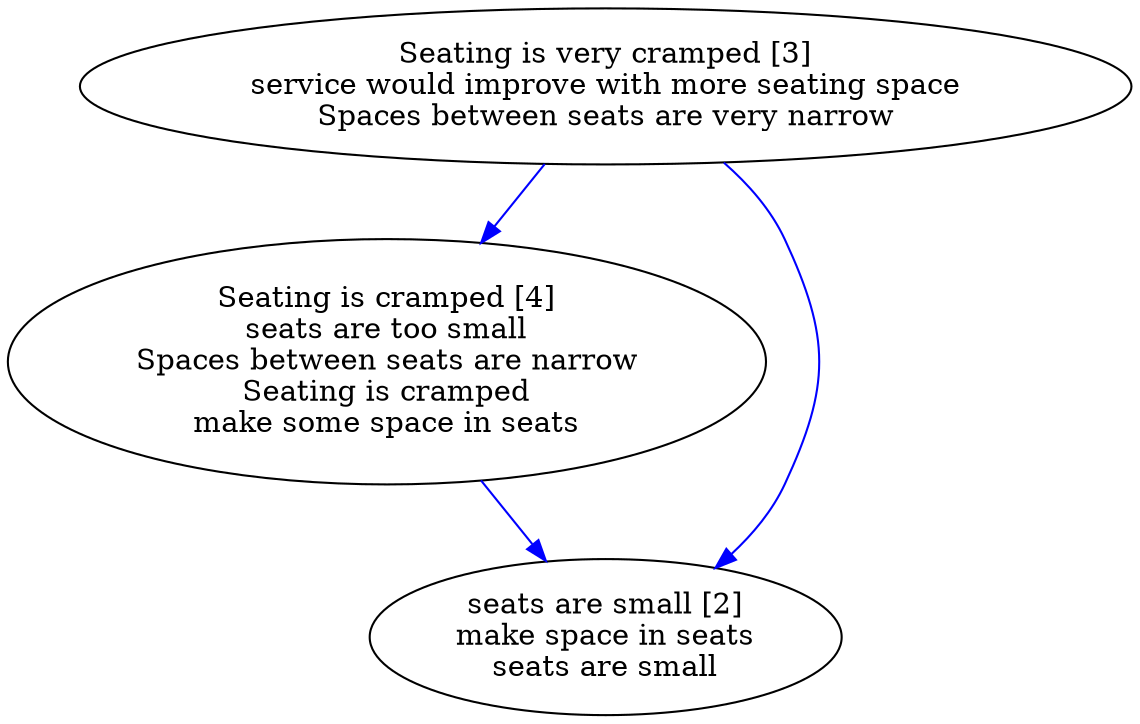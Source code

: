 digraph collapsedGraph {
"Seating is cramped [4]\nseats are too small\nSpaces between seats are narrow\nSeating is cramped\nmake some space in seats""seats are small [2]\nmake space in seats\nseats are small""Seating is very cramped [3]\nservice would improve with more seating space\nSpaces between seats are very narrow""Seating is very cramped [3]\nservice would improve with more seating space\nSpaces between seats are very narrow" -> "seats are small [2]\nmake space in seats\nseats are small" [color=blue]
"Seating is very cramped [3]\nservice would improve with more seating space\nSpaces between seats are very narrow" -> "Seating is cramped [4]\nseats are too small\nSpaces between seats are narrow\nSeating is cramped\nmake some space in seats" [color=blue]
"Seating is cramped [4]\nseats are too small\nSpaces between seats are narrow\nSeating is cramped\nmake some space in seats" -> "seats are small [2]\nmake space in seats\nseats are small" [color=blue]
}